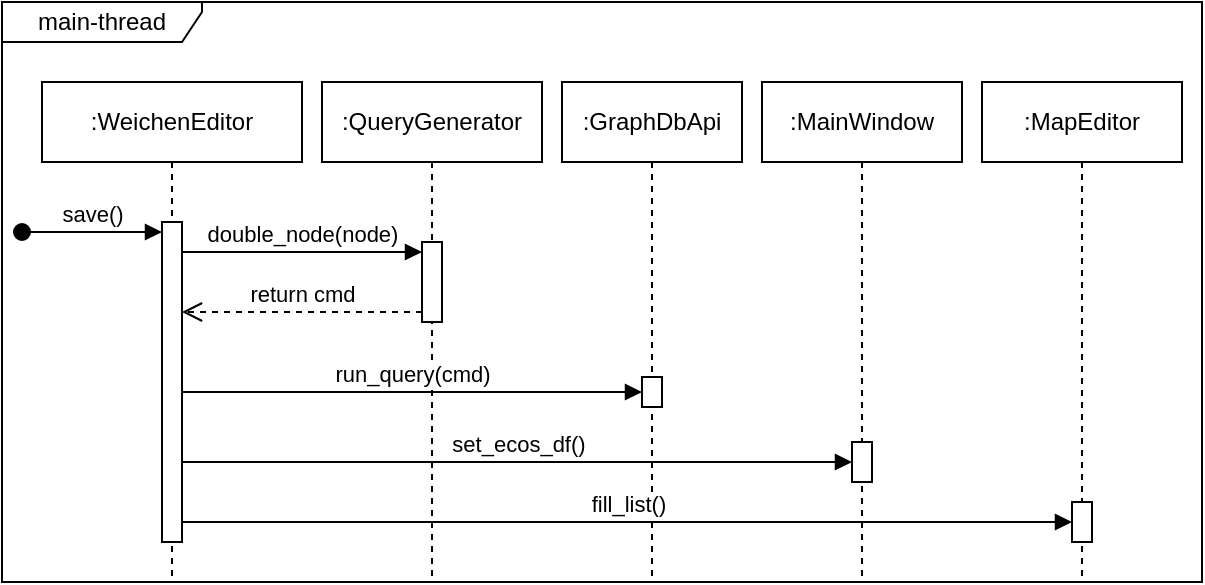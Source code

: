 <mxfile version="23.1.5" type="github">
  <diagram name="Page-1" id="2YBvvXClWsGukQMizWep">
    <mxGraphModel dx="2298" dy="1103" grid="1" gridSize="10" guides="1" tooltips="1" connect="1" arrows="1" fold="1" page="1" pageScale="1" pageWidth="850" pageHeight="1100" math="0" shadow="0">
      <root>
        <mxCell id="0" />
        <mxCell id="1" parent="0" />
        <mxCell id="367FC9NpX3CUArkxd8OE-12" value=":WeichenEditor" style="shape=umlLifeline;perimeter=lifelinePerimeter;whiteSpace=wrap;html=1;container=1;dropTarget=0;collapsible=0;recursiveResize=0;outlineConnect=0;portConstraint=eastwest;newEdgeStyle={&quot;curved&quot;:0,&quot;rounded&quot;:0};" parent="1" vertex="1">
          <mxGeometry x="40" y="50" width="130" height="250" as="geometry" />
        </mxCell>
        <mxCell id="367FC9NpX3CUArkxd8OE-4" value="" style="html=1;points=[[0,0,0,0,5],[0,1,0,0,-5],[1,0,0,0,5],[1,1,0,0,-5]];perimeter=orthogonalPerimeter;outlineConnect=0;targetShapes=umlLifeline;portConstraint=eastwest;newEdgeStyle={&quot;curved&quot;:0,&quot;rounded&quot;:0};" parent="367FC9NpX3CUArkxd8OE-12" vertex="1">
          <mxGeometry x="60" y="70" width="10" height="160" as="geometry" />
        </mxCell>
        <mxCell id="367FC9NpX3CUArkxd8OE-5" value="save()" style="html=1;verticalAlign=bottom;startArrow=oval;endArrow=block;startSize=8;curved=0;rounded=0;entryX=0;entryY=0;entryDx=0;entryDy=5;" parent="367FC9NpX3CUArkxd8OE-12" target="367FC9NpX3CUArkxd8OE-4" edge="1">
          <mxGeometry relative="1" as="geometry">
            <mxPoint x="-10" y="75" as="sourcePoint" />
          </mxGeometry>
        </mxCell>
        <mxCell id="367FC9NpX3CUArkxd8OE-16" value=":QueryGenerator" style="shape=umlLifeline;perimeter=lifelinePerimeter;whiteSpace=wrap;html=1;container=1;dropTarget=0;collapsible=0;recursiveResize=0;outlineConnect=0;portConstraint=eastwest;newEdgeStyle={&quot;curved&quot;:0,&quot;rounded&quot;:0};" parent="1" vertex="1">
          <mxGeometry x="180" y="50" width="110" height="250" as="geometry" />
        </mxCell>
        <mxCell id="367FC9NpX3CUArkxd8OE-18" value="" style="html=1;points=[[0,0,0,0,5],[0,1,0,0,-5],[1,0,0,0,5],[1,1,0,0,-5]];perimeter=orthogonalPerimeter;outlineConnect=0;targetShapes=umlLifeline;portConstraint=eastwest;newEdgeStyle={&quot;curved&quot;:0,&quot;rounded&quot;:0};" parent="367FC9NpX3CUArkxd8OE-16" vertex="1">
          <mxGeometry x="50" y="80" width="10" height="40" as="geometry" />
        </mxCell>
        <mxCell id="367FC9NpX3CUArkxd8OE-19" value="double_node(node)" style="html=1;verticalAlign=bottom;endArrow=block;curved=0;rounded=0;entryX=0;entryY=0;entryDx=0;entryDy=5;" parent="1" source="367FC9NpX3CUArkxd8OE-4" target="367FC9NpX3CUArkxd8OE-18" edge="1">
          <mxGeometry relative="1" as="geometry">
            <mxPoint x="260" y="195" as="sourcePoint" />
          </mxGeometry>
        </mxCell>
        <mxCell id="367FC9NpX3CUArkxd8OE-20" value="return cmd" style="html=1;verticalAlign=bottom;endArrow=open;dashed=1;endSize=8;curved=0;rounded=0;exitX=0;exitY=1;exitDx=0;exitDy=-5;" parent="1" source="367FC9NpX3CUArkxd8OE-18" target="367FC9NpX3CUArkxd8OE-4" edge="1">
          <mxGeometry relative="1" as="geometry">
            <mxPoint x="120" y="205" as="targetPoint" />
          </mxGeometry>
        </mxCell>
        <mxCell id="367FC9NpX3CUArkxd8OE-21" value=":GraphDbApi" style="shape=umlLifeline;perimeter=lifelinePerimeter;whiteSpace=wrap;html=1;container=1;dropTarget=0;collapsible=0;recursiveResize=0;outlineConnect=0;portConstraint=eastwest;newEdgeStyle={&quot;curved&quot;:0,&quot;rounded&quot;:0};" parent="1" vertex="1">
          <mxGeometry x="300" y="50" width="90" height="250" as="geometry" />
        </mxCell>
        <mxCell id="367FC9NpX3CUArkxd8OE-23" value="" style="html=1;points=[[0,0,0,0,5],[0,1,0,0,-5],[1,0,0,0,5],[1,1,0,0,-5]];perimeter=orthogonalPerimeter;outlineConnect=0;targetShapes=umlLifeline;portConstraint=eastwest;newEdgeStyle={&quot;curved&quot;:0,&quot;rounded&quot;:0};" parent="367FC9NpX3CUArkxd8OE-21" vertex="1">
          <mxGeometry x="40" y="147.5" width="10" height="15" as="geometry" />
        </mxCell>
        <mxCell id="367FC9NpX3CUArkxd8OE-24" value="run_query(cmd)" style="html=1;verticalAlign=bottom;endArrow=block;curved=0;rounded=0;" parent="1" source="367FC9NpX3CUArkxd8OE-4" target="367FC9NpX3CUArkxd8OE-23" edge="1">
          <mxGeometry relative="1" as="geometry">
            <mxPoint x="110" y="305" as="sourcePoint" />
            <mxPoint x="330" y="200" as="targetPoint" />
            <Array as="points">
              <mxPoint x="230" y="205" />
            </Array>
            <mxPoint as="offset" />
          </mxGeometry>
        </mxCell>
        <mxCell id="367FC9NpX3CUArkxd8OE-26" value=":MainWindow" style="shape=umlLifeline;perimeter=lifelinePerimeter;whiteSpace=wrap;html=1;container=1;dropTarget=0;collapsible=0;recursiveResize=0;outlineConnect=0;portConstraint=eastwest;newEdgeStyle={&quot;curved&quot;:0,&quot;rounded&quot;:0};" parent="1" vertex="1">
          <mxGeometry x="400" y="50" width="100" height="250" as="geometry" />
        </mxCell>
        <mxCell id="367FC9NpX3CUArkxd8OE-27" value="" style="html=1;points=[[0,0,0,0,5],[0,1,0,0,-5],[1,0,0,0,5],[1,1,0,0,-5]];perimeter=orthogonalPerimeter;outlineConnect=0;targetShapes=umlLifeline;portConstraint=eastwest;newEdgeStyle={&quot;curved&quot;:0,&quot;rounded&quot;:0};" parent="367FC9NpX3CUArkxd8OE-26" vertex="1">
          <mxGeometry x="45" y="180" width="10" height="20" as="geometry" />
        </mxCell>
        <mxCell id="367FC9NpX3CUArkxd8OE-28" value="set_ecos_df()" style="html=1;verticalAlign=bottom;endArrow=block;curved=0;rounded=0;" parent="1" source="367FC9NpX3CUArkxd8OE-4" target="367FC9NpX3CUArkxd8OE-27" edge="1">
          <mxGeometry relative="1" as="geometry">
            <mxPoint x="375" y="285" as="sourcePoint" />
            <Array as="points">
              <mxPoint x="290" y="240" />
            </Array>
          </mxGeometry>
        </mxCell>
        <mxCell id="367FC9NpX3CUArkxd8OE-33" value=":MapEditor" style="shape=umlLifeline;perimeter=lifelinePerimeter;whiteSpace=wrap;html=1;container=1;dropTarget=0;collapsible=0;recursiveResize=0;outlineConnect=0;portConstraint=eastwest;newEdgeStyle={&quot;curved&quot;:0,&quot;rounded&quot;:0};" parent="1" vertex="1">
          <mxGeometry x="510" y="50" width="100" height="250" as="geometry" />
        </mxCell>
        <mxCell id="367FC9NpX3CUArkxd8OE-34" value="" style="html=1;points=[[0,0,0,0,5],[0,1,0,0,-5],[1,0,0,0,5],[1,1,0,0,-5]];perimeter=orthogonalPerimeter;outlineConnect=0;targetShapes=umlLifeline;portConstraint=eastwest;newEdgeStyle={&quot;curved&quot;:0,&quot;rounded&quot;:0};" parent="367FC9NpX3CUArkxd8OE-33" vertex="1">
          <mxGeometry x="45" y="210" width="10" height="20" as="geometry" />
        </mxCell>
        <mxCell id="367FC9NpX3CUArkxd8OE-35" value="fill_list()" style="html=1;verticalAlign=bottom;endArrow=block;curved=0;rounded=0;" parent="1" source="367FC9NpX3CUArkxd8OE-4" target="367FC9NpX3CUArkxd8OE-34" edge="1">
          <mxGeometry relative="1" as="geometry">
            <mxPoint x="485" y="425" as="sourcePoint" />
            <Array as="points">
              <mxPoint x="330" y="270" />
            </Array>
          </mxGeometry>
        </mxCell>
        <mxCell id="DQ4ekv_PlY6zQvFZz4qL-1" value="main-thread" style="shape=umlFrame;whiteSpace=wrap;html=1;pointerEvents=0;width=100;height=20;" vertex="1" parent="1">
          <mxGeometry x="20" y="10" width="600" height="290" as="geometry" />
        </mxCell>
      </root>
    </mxGraphModel>
  </diagram>
</mxfile>

